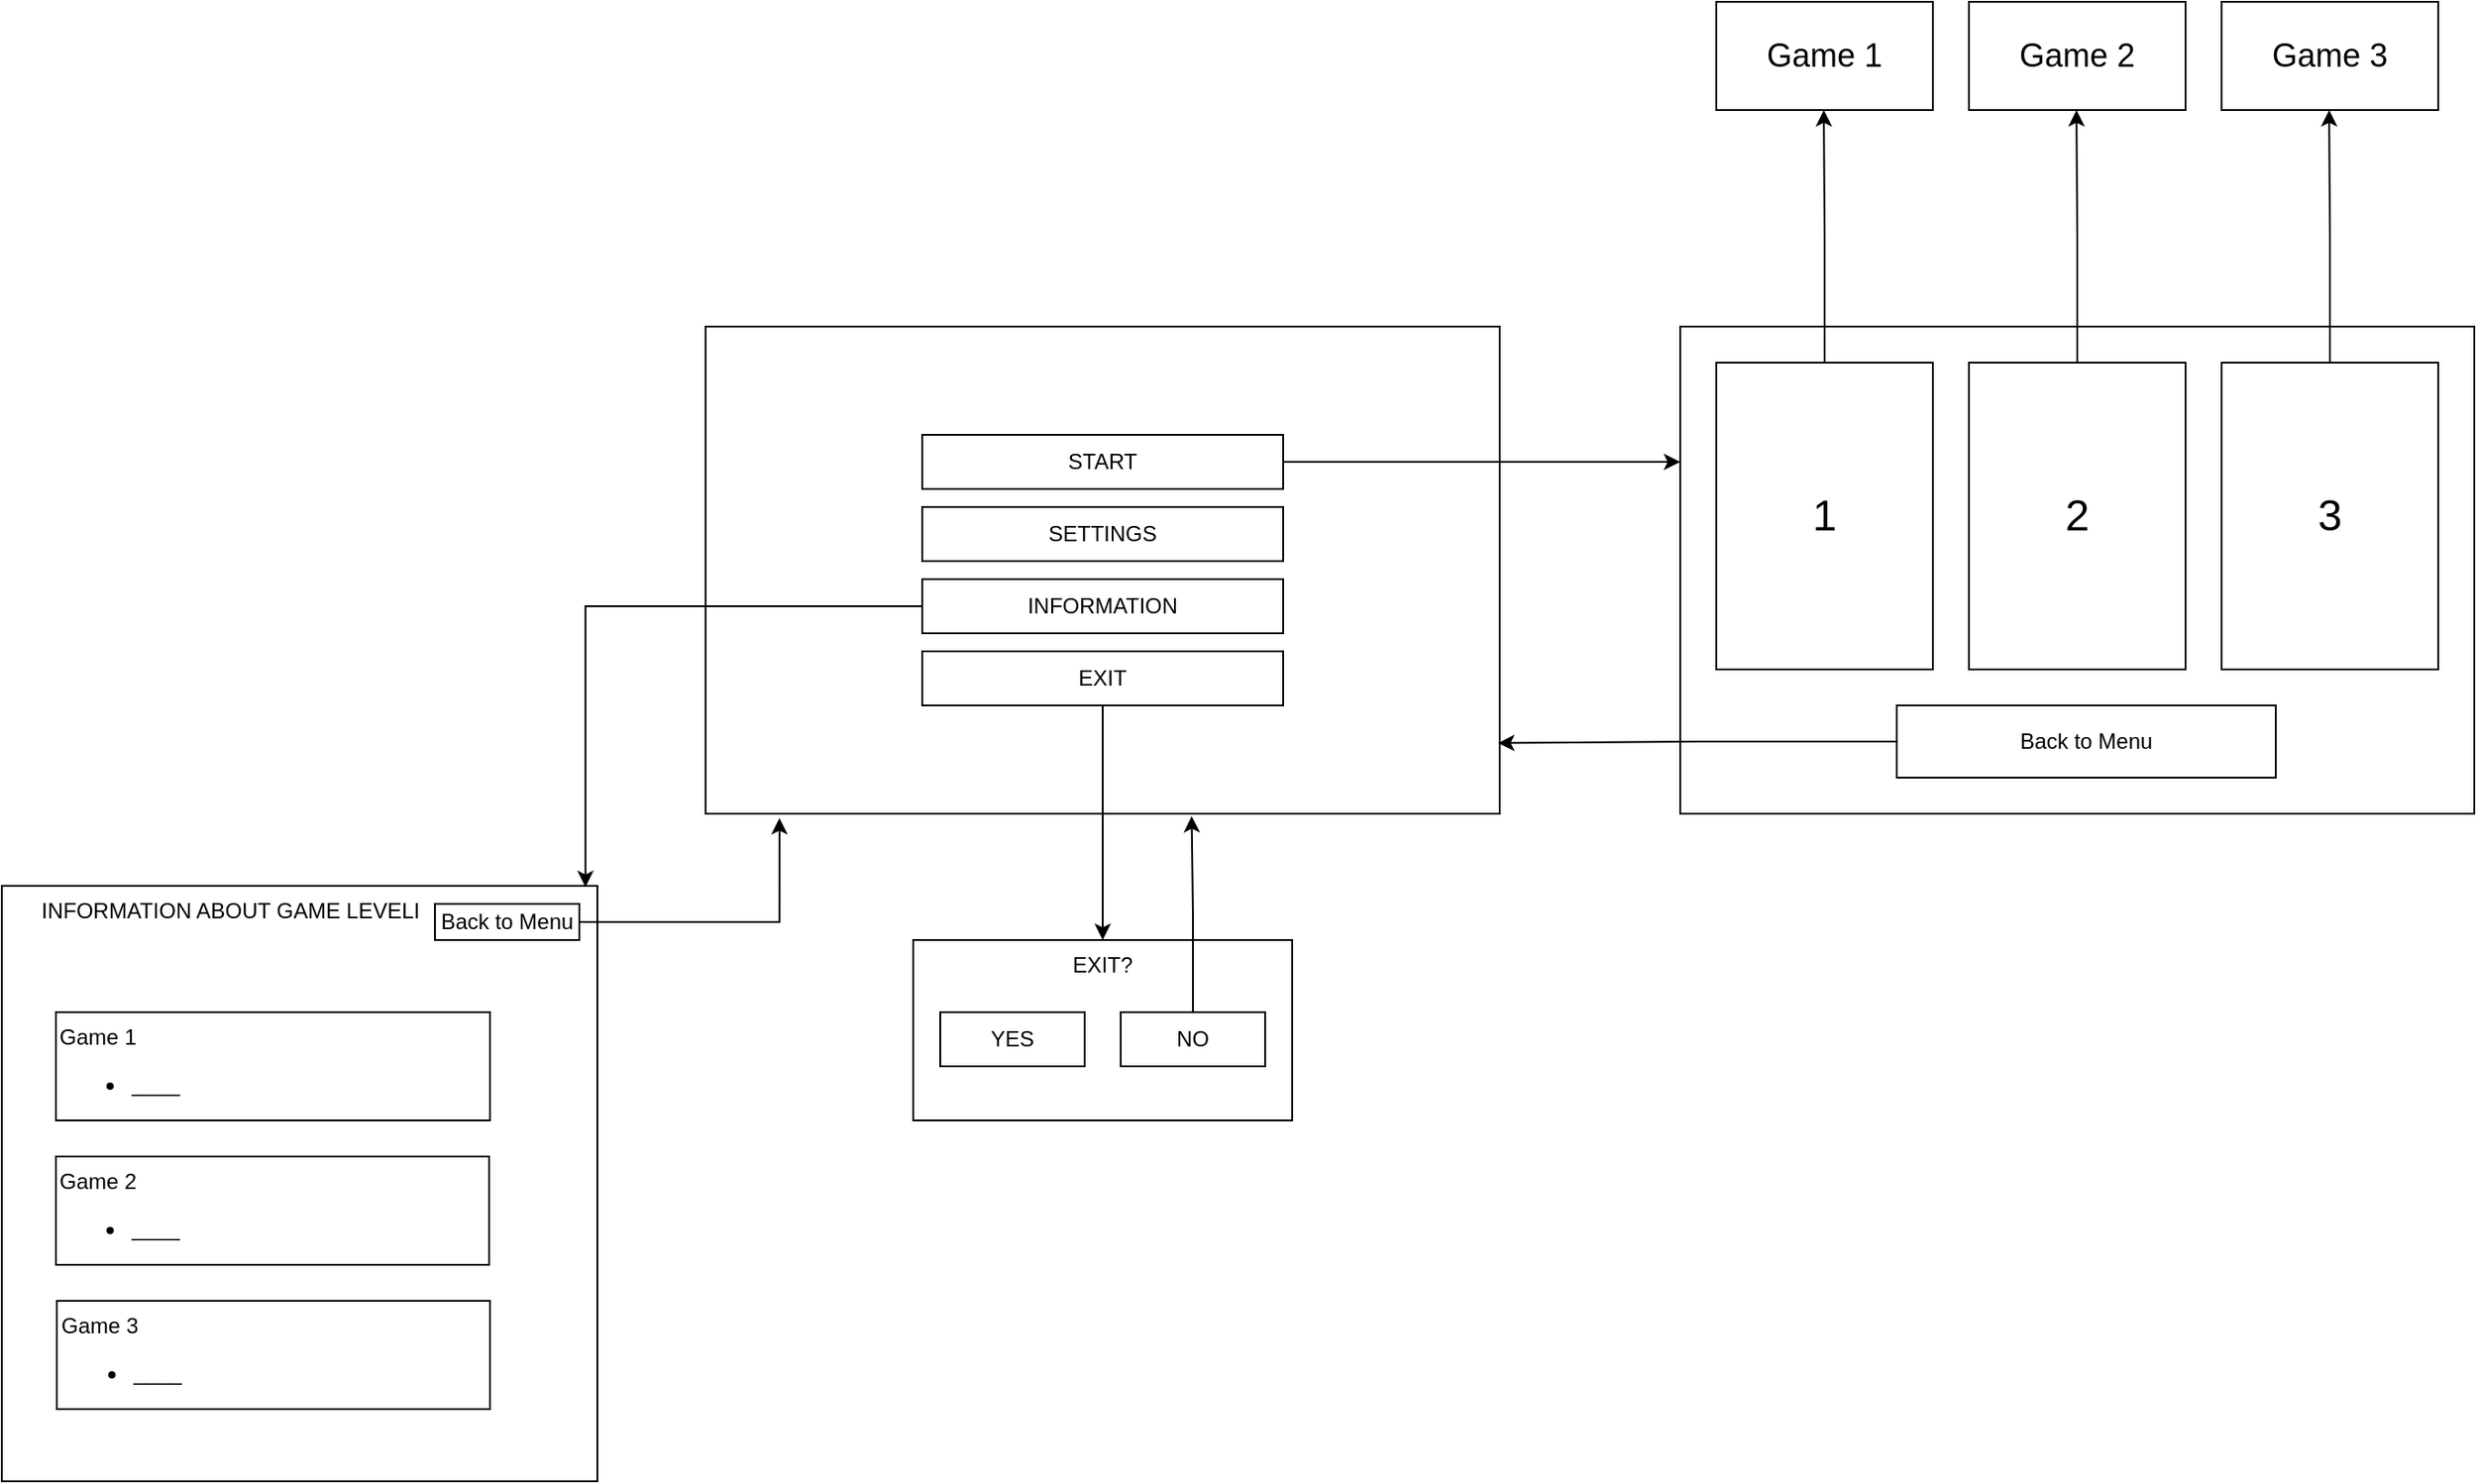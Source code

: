 <mxfile version="26.2.14">
  <diagram name="Сторінка-1" id="EWD52vy8kLP0P7qGVwE1">
    <mxGraphModel dx="2185" dy="1162" grid="1" gridSize="10" guides="1" tooltips="1" connect="1" arrows="1" fold="1" page="1" pageScale="1" pageWidth="5000" pageHeight="4000" math="0" shadow="0">
      <root>
        <mxCell id="0" />
        <mxCell id="1" parent="0" />
        <mxCell id="hRoo1BihgLkBD7Z-H8el-1" value="" style="rounded=0;whiteSpace=wrap;html=1;" vertex="1" parent="1">
          <mxGeometry x="900" y="560" width="440" height="270" as="geometry" />
        </mxCell>
        <mxCell id="hRoo1BihgLkBD7Z-H8el-2" value="START" style="rounded=0;whiteSpace=wrap;html=1;" vertex="1" parent="1">
          <mxGeometry x="1020" y="620" width="200" height="30" as="geometry" />
        </mxCell>
        <mxCell id="hRoo1BihgLkBD7Z-H8el-3" value="SETTINGS" style="rounded=0;whiteSpace=wrap;html=1;" vertex="1" parent="1">
          <mxGeometry x="1020" y="660" width="200" height="30" as="geometry" />
        </mxCell>
        <mxCell id="hRoo1BihgLkBD7Z-H8el-4" value="INFORMATION" style="rounded=0;whiteSpace=wrap;html=1;" vertex="1" parent="1">
          <mxGeometry x="1020" y="700" width="200" height="30" as="geometry" />
        </mxCell>
        <mxCell id="hRoo1BihgLkBD7Z-H8el-28" style="edgeStyle=orthogonalEdgeStyle;rounded=0;orthogonalLoop=1;jettySize=auto;html=1;exitX=0.5;exitY=1;exitDx=0;exitDy=0;entryX=0.5;entryY=0;entryDx=0;entryDy=0;" edge="1" parent="1" source="hRoo1BihgLkBD7Z-H8el-5" target="hRoo1BihgLkBD7Z-H8el-24">
          <mxGeometry relative="1" as="geometry" />
        </mxCell>
        <mxCell id="hRoo1BihgLkBD7Z-H8el-5" value="EXIT" style="rounded=0;whiteSpace=wrap;html=1;" vertex="1" parent="1">
          <mxGeometry x="1020" y="740" width="200" height="30" as="geometry" />
        </mxCell>
        <mxCell id="hRoo1BihgLkBD7Z-H8el-7" value="" style="endArrow=classic;html=1;rounded=0;exitX=1;exitY=0.5;exitDx=0;exitDy=0;" edge="1" parent="1" source="hRoo1BihgLkBD7Z-H8el-2">
          <mxGeometry width="50" height="50" relative="1" as="geometry">
            <mxPoint x="1280" y="860" as="sourcePoint" />
            <mxPoint x="1440" y="635" as="targetPoint" />
          </mxGeometry>
        </mxCell>
        <mxCell id="hRoo1BihgLkBD7Z-H8el-8" value="" style="rounded=0;whiteSpace=wrap;html=1;" vertex="1" parent="1">
          <mxGeometry x="1440" y="560" width="440" height="270" as="geometry" />
        </mxCell>
        <mxCell id="hRoo1BihgLkBD7Z-H8el-16" style="edgeStyle=orthogonalEdgeStyle;rounded=0;orthogonalLoop=1;jettySize=auto;html=1;exitX=0.5;exitY=0;exitDx=0;exitDy=0;" edge="1" parent="1" source="hRoo1BihgLkBD7Z-H8el-9">
          <mxGeometry relative="1" as="geometry">
            <mxPoint x="1519.571" y="440" as="targetPoint" />
          </mxGeometry>
        </mxCell>
        <mxCell id="hRoo1BihgLkBD7Z-H8el-9" value="&lt;font style=&quot;font-size: 24px;&quot;&gt;1&lt;/font&gt;" style="rounded=0;whiteSpace=wrap;html=1;" vertex="1" parent="1">
          <mxGeometry x="1460" y="580" width="120" height="170" as="geometry" />
        </mxCell>
        <mxCell id="hRoo1BihgLkBD7Z-H8el-17" style="edgeStyle=orthogonalEdgeStyle;rounded=0;orthogonalLoop=1;jettySize=auto;html=1;exitX=0.5;exitY=0;exitDx=0;exitDy=0;" edge="1" parent="1" source="hRoo1BihgLkBD7Z-H8el-10">
          <mxGeometry relative="1" as="geometry">
            <mxPoint x="1659.571" y="440" as="targetPoint" />
          </mxGeometry>
        </mxCell>
        <mxCell id="hRoo1BihgLkBD7Z-H8el-10" value="&lt;font style=&quot;font-size: 24px;&quot;&gt;2&lt;/font&gt;" style="rounded=0;whiteSpace=wrap;html=1;" vertex="1" parent="1">
          <mxGeometry x="1600" y="580" width="120" height="170" as="geometry" />
        </mxCell>
        <mxCell id="hRoo1BihgLkBD7Z-H8el-18" style="edgeStyle=orthogonalEdgeStyle;rounded=0;orthogonalLoop=1;jettySize=auto;html=1;exitX=0.5;exitY=0;exitDx=0;exitDy=0;" edge="1" parent="1" source="hRoo1BihgLkBD7Z-H8el-11">
          <mxGeometry relative="1" as="geometry">
            <mxPoint x="1799.571" y="440" as="targetPoint" />
          </mxGeometry>
        </mxCell>
        <mxCell id="hRoo1BihgLkBD7Z-H8el-11" value="&lt;font style=&quot;font-size: 24px;&quot;&gt;3&lt;/font&gt;" style="rounded=0;whiteSpace=wrap;html=1;" vertex="1" parent="1">
          <mxGeometry x="1740" y="580" width="120" height="170" as="geometry" />
        </mxCell>
        <mxCell id="hRoo1BihgLkBD7Z-H8el-12" value="Back to Menu" style="rounded=0;whiteSpace=wrap;html=1;" vertex="1" parent="1">
          <mxGeometry x="1560" y="770" width="210" height="40" as="geometry" />
        </mxCell>
        <mxCell id="hRoo1BihgLkBD7Z-H8el-20" style="edgeStyle=orthogonalEdgeStyle;rounded=0;orthogonalLoop=1;jettySize=auto;html=1;exitX=0;exitY=0.5;exitDx=0;exitDy=0;entryX=0.998;entryY=0.855;entryDx=0;entryDy=0;entryPerimeter=0;" edge="1" parent="1" source="hRoo1BihgLkBD7Z-H8el-12" target="hRoo1BihgLkBD7Z-H8el-1">
          <mxGeometry relative="1" as="geometry" />
        </mxCell>
        <mxCell id="hRoo1BihgLkBD7Z-H8el-21" value="&lt;font style=&quot;font-size: 18px;&quot;&gt;Game 1&lt;/font&gt;" style="rounded=0;whiteSpace=wrap;html=1;" vertex="1" parent="1">
          <mxGeometry x="1460" y="380" width="120" height="60" as="geometry" />
        </mxCell>
        <mxCell id="hRoo1BihgLkBD7Z-H8el-22" value="&lt;span style=&quot;font-size: 18px;&quot;&gt;Game 2&lt;/span&gt;" style="rounded=0;whiteSpace=wrap;html=1;" vertex="1" parent="1">
          <mxGeometry x="1600" y="380" width="120" height="60" as="geometry" />
        </mxCell>
        <mxCell id="hRoo1BihgLkBD7Z-H8el-23" value="&lt;span style=&quot;font-size: 18px;&quot;&gt;Game 3&lt;/span&gt;" style="rounded=0;whiteSpace=wrap;html=1;" vertex="1" parent="1">
          <mxGeometry x="1740" y="380" width="120" height="60" as="geometry" />
        </mxCell>
        <mxCell id="hRoo1BihgLkBD7Z-H8el-24" value="EXIT?" style="rounded=0;whiteSpace=wrap;html=1;verticalAlign=top;" vertex="1" parent="1">
          <mxGeometry x="1015" y="900" width="210" height="100" as="geometry" />
        </mxCell>
        <mxCell id="hRoo1BihgLkBD7Z-H8el-25" value="YES" style="rounded=0;whiteSpace=wrap;html=1;" vertex="1" parent="1">
          <mxGeometry x="1030" y="940" width="80" height="30" as="geometry" />
        </mxCell>
        <mxCell id="hRoo1BihgLkBD7Z-H8el-26" value="NO" style="rounded=0;whiteSpace=wrap;html=1;" vertex="1" parent="1">
          <mxGeometry x="1130" y="940" width="80" height="30" as="geometry" />
        </mxCell>
        <mxCell id="hRoo1BihgLkBD7Z-H8el-27" style="edgeStyle=orthogonalEdgeStyle;rounded=0;orthogonalLoop=1;jettySize=auto;html=1;exitX=0.5;exitY=1;exitDx=0;exitDy=0;" edge="1" parent="1" source="hRoo1BihgLkBD7Z-H8el-24" target="hRoo1BihgLkBD7Z-H8el-24">
          <mxGeometry relative="1" as="geometry" />
        </mxCell>
        <mxCell id="hRoo1BihgLkBD7Z-H8el-29" value="&amp;nbsp; &amp;nbsp; &amp;nbsp; INFORMATION ABOUT GAME LEVELІ" style="whiteSpace=wrap;html=1;aspect=fixed;verticalAlign=top;align=left;" vertex="1" parent="1">
          <mxGeometry x="510" y="870" width="330" height="330" as="geometry" />
        </mxCell>
        <mxCell id="hRoo1BihgLkBD7Z-H8el-31" value="Game 1&lt;div&gt;&lt;ul&gt;&lt;li&gt;____&lt;/li&gt;&lt;/ul&gt;&lt;/div&gt;" style="rounded=0;whiteSpace=wrap;html=1;align=left;verticalAlign=top;" vertex="1" parent="1">
          <mxGeometry x="540" y="940" width="240.5" height="60" as="geometry" />
        </mxCell>
        <mxCell id="hRoo1BihgLkBD7Z-H8el-32" value="Game 2&lt;div&gt;&lt;ul&gt;&lt;li&gt;____&lt;/li&gt;&lt;/ul&gt;&lt;/div&gt;" style="rounded=0;whiteSpace=wrap;html=1;align=left;verticalAlign=top;" vertex="1" parent="1">
          <mxGeometry x="540" y="1020" width="240" height="60" as="geometry" />
        </mxCell>
        <mxCell id="hRoo1BihgLkBD7Z-H8el-33" value="Game 3&lt;div&gt;&lt;ul&gt;&lt;li&gt;____&lt;/li&gt;&lt;/ul&gt;&lt;/div&gt;" style="rounded=0;whiteSpace=wrap;html=1;verticalAlign=top;align=left;" vertex="1" parent="1">
          <mxGeometry x="540.5" y="1100" width="240" height="60" as="geometry" />
        </mxCell>
        <mxCell id="hRoo1BihgLkBD7Z-H8el-35" style="edgeStyle=orthogonalEdgeStyle;rounded=0;orthogonalLoop=1;jettySize=auto;html=1;exitX=0;exitY=0.5;exitDx=0;exitDy=0;entryX=0.98;entryY=0.002;entryDx=0;entryDy=0;entryPerimeter=0;" edge="1" parent="1" source="hRoo1BihgLkBD7Z-H8el-4" target="hRoo1BihgLkBD7Z-H8el-29">
          <mxGeometry relative="1" as="geometry" />
        </mxCell>
        <mxCell id="hRoo1BihgLkBD7Z-H8el-38" value="Back to Menu" style="rounded=0;whiteSpace=wrap;html=1;" vertex="1" parent="1">
          <mxGeometry x="750" y="880" width="80" height="20" as="geometry" />
        </mxCell>
        <mxCell id="hRoo1BihgLkBD7Z-H8el-41" style="edgeStyle=orthogonalEdgeStyle;rounded=0;orthogonalLoop=1;jettySize=auto;html=1;exitX=1;exitY=0.5;exitDx=0;exitDy=0;entryX=0.093;entryY=1.009;entryDx=0;entryDy=0;entryPerimeter=0;" edge="1" parent="1" source="hRoo1BihgLkBD7Z-H8el-38" target="hRoo1BihgLkBD7Z-H8el-1">
          <mxGeometry relative="1" as="geometry" />
        </mxCell>
        <mxCell id="hRoo1BihgLkBD7Z-H8el-43" style="edgeStyle=orthogonalEdgeStyle;rounded=0;orthogonalLoop=1;jettySize=auto;html=1;exitX=0.5;exitY=0;exitDx=0;exitDy=0;entryX=0.612;entryY=1.005;entryDx=0;entryDy=0;entryPerimeter=0;" edge="1" parent="1" source="hRoo1BihgLkBD7Z-H8el-26" target="hRoo1BihgLkBD7Z-H8el-1">
          <mxGeometry relative="1" as="geometry" />
        </mxCell>
      </root>
    </mxGraphModel>
  </diagram>
</mxfile>
